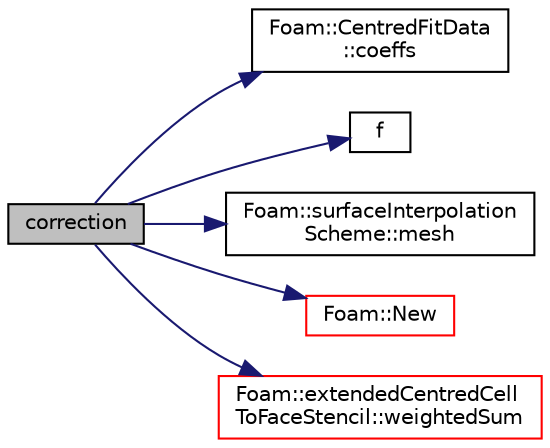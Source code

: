 digraph "correction"
{
  bgcolor="transparent";
  edge [fontname="Helvetica",fontsize="10",labelfontname="Helvetica",labelfontsize="10"];
  node [fontname="Helvetica",fontsize="10",shape=record];
  rankdir="LR";
  Node1 [label="correction",height=0.2,width=0.4,color="black", fillcolor="grey75", style="filled", fontcolor="black"];
  Node1 -> Node2 [color="midnightblue",fontsize="10",style="solid",fontname="Helvetica"];
  Node2 [label="Foam::CentredFitData\l::coeffs",height=0.2,width=0.4,color="black",URL="$a00256.html#af39be805677ef923cd8a06bfc39211f3",tooltip="Return reference to fit coefficients. "];
  Node1 -> Node3 [color="midnightblue",fontsize="10",style="solid",fontname="Helvetica"];
  Node3 [label="f",height=0.2,width=0.4,color="black",URL="$a03940.html#a888be93833ac7a23170555c69c690288"];
  Node1 -> Node4 [color="midnightblue",fontsize="10",style="solid",fontname="Helvetica"];
  Node4 [label="Foam::surfaceInterpolation\lScheme::mesh",height=0.2,width=0.4,color="black",URL="$a02494.html#a9687e6999ad5ae21072ec74623f049ff",tooltip="Return mesh reference. "];
  Node1 -> Node5 [color="midnightblue",fontsize="10",style="solid",fontname="Helvetica"];
  Node5 [label="Foam::New",height=0.2,width=0.4,color="red",URL="$a10758.html#a9d62cf14554c95e83f83f14909d9e0ec"];
  Node1 -> Node6 [color="midnightblue",fontsize="10",style="solid",fontname="Helvetica"];
  Node6 [label="Foam::extendedCentredCell\lToFaceStencil::weightedSum",height=0.2,width=0.4,color="red",URL="$a00698.html#ab09617de2fafa66b922cefa472b0a6c3",tooltip="Sum vol field contributions to create face values. "];
}
